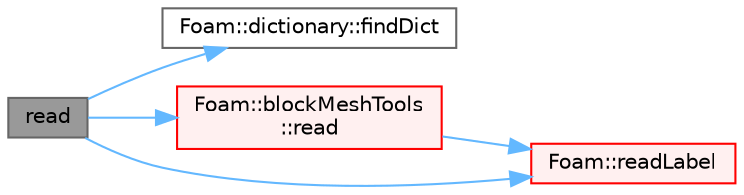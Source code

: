 digraph "read"
{
 // LATEX_PDF_SIZE
  bgcolor="transparent";
  edge [fontname=Helvetica,fontsize=10,labelfontname=Helvetica,labelfontsize=10];
  node [fontname=Helvetica,fontsize=10,shape=box,height=0.2,width=0.4];
  rankdir="LR";
  Node1 [id="Node000001",label="read",height=0.2,width=0.4,color="gray40", fillcolor="grey60", style="filled", fontcolor="black",tooltip=" "];
  Node1 -> Node2 [id="edge1_Node000001_Node000002",color="steelblue1",style="solid",tooltip=" "];
  Node2 [id="Node000002",label="Foam::dictionary::findDict",height=0.2,width=0.4,color="grey40", fillcolor="white", style="filled",URL="$classFoam_1_1dictionary.html#a245770797b6291518446e960b6c251cb",tooltip=" "];
  Node1 -> Node3 [id="edge2_Node000001_Node000003",color="steelblue1",style="solid",tooltip=" "];
  Node3 [id="Node000003",label="Foam::blockMeshTools\l::read",height=0.2,width=0.4,color="red", fillcolor="#FFF0F0", style="filled",URL="$namespaceFoam_1_1blockMeshTools.html#a94c5c284753d98d022c56c45e670a23c",tooltip=" "];
  Node3 -> Node10 [id="edge3_Node000003_Node000010",color="steelblue1",style="solid",tooltip=" "];
  Node10 [id="Node000010",label="Foam::readLabel",height=0.2,width=0.4,color="red", fillcolor="#FFF0F0", style="filled",URL="$namespaceFoam.html#a49cd0eaefc1c73a282b3f6f81ee1a35f",tooltip=" "];
  Node1 -> Node10 [id="edge4_Node000001_Node000010",color="steelblue1",style="solid",tooltip=" "];
}
